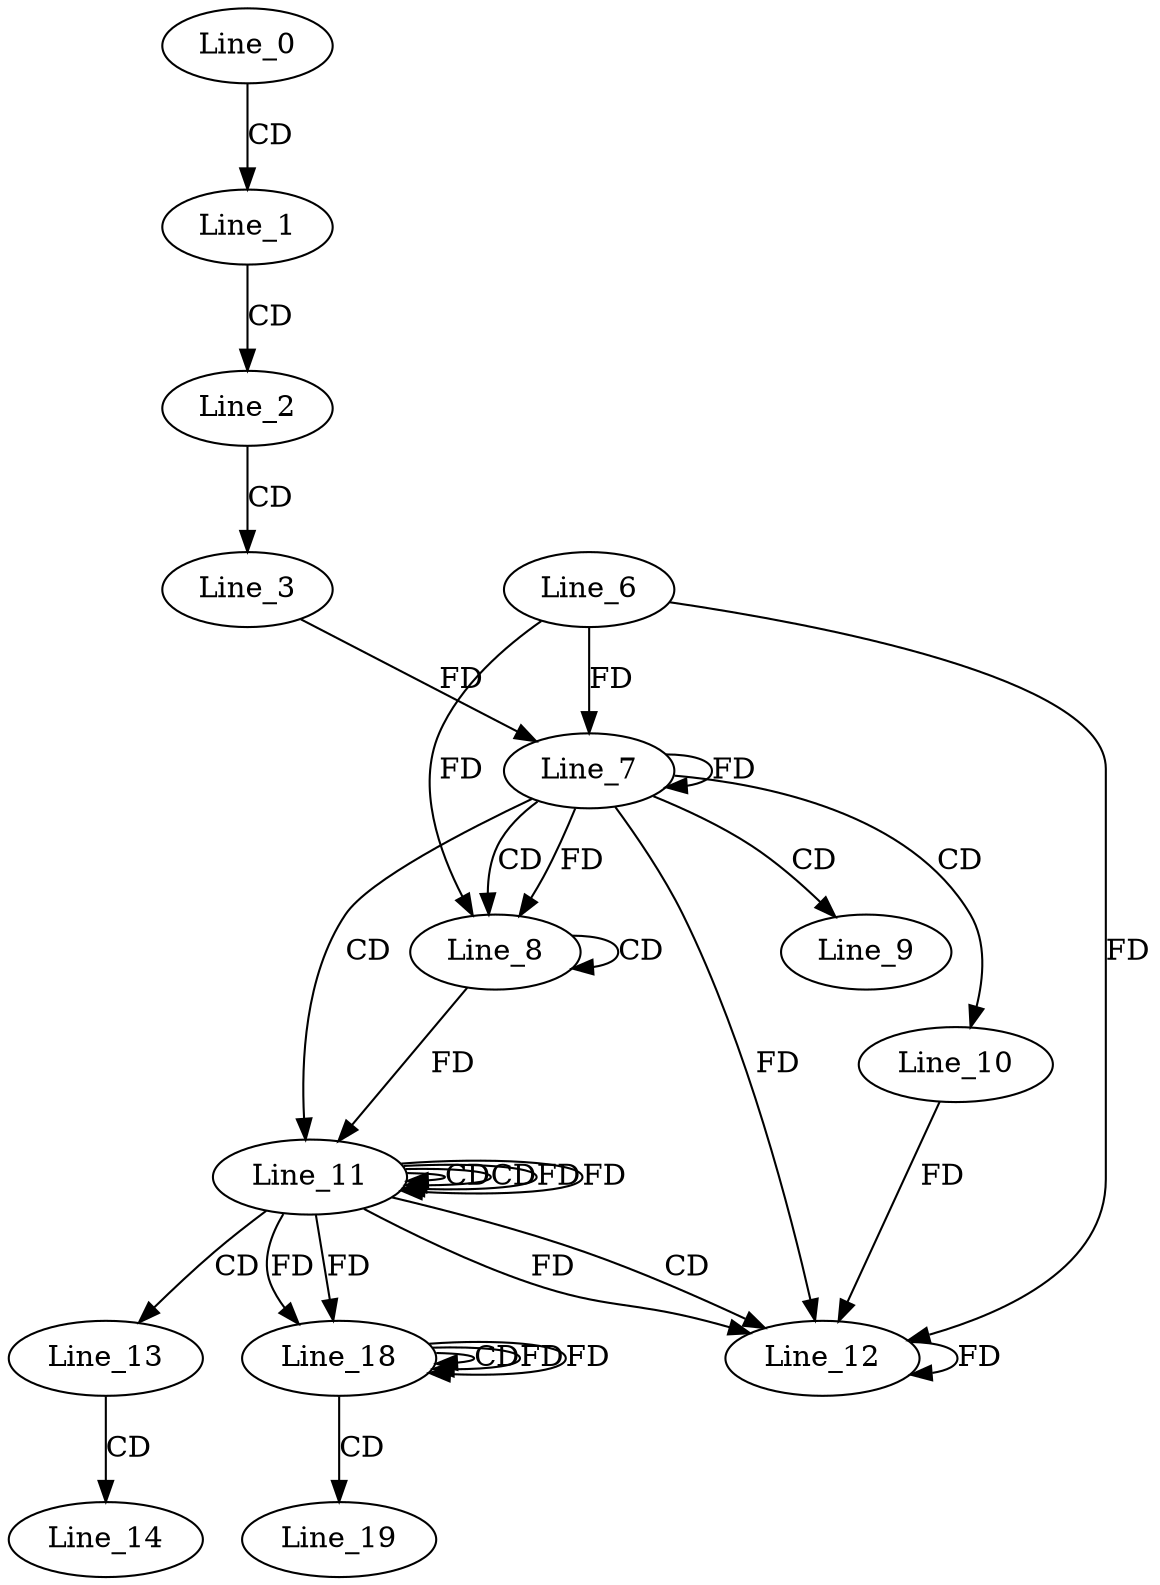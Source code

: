 digraph G {
  Line_0;
  Line_1;
  Line_2;
  Line_3;
  Line_7;
  Line_6;
  Line_7;
  Line_7;
  Line_8;
  Line_8;
  Line_9;
  Line_10;
  Line_11;
  Line_11;
  Line_11;
  Line_12;
  Line_12;
  Line_12;
  Line_13;
  Line_14;
  Line_18;
  Line_18;
  Line_18;
  Line_19;
  Line_0 -> Line_1 [ label="CD" ];
  Line_1 -> Line_2 [ label="CD" ];
  Line_2 -> Line_3 [ label="CD" ];
  Line_7 -> Line_7 [ label="FD" ];
  Line_6 -> Line_7 [ label="FD" ];
  Line_3 -> Line_7 [ label="FD" ];
  Line_7 -> Line_8 [ label="CD" ];
  Line_8 -> Line_8 [ label="CD" ];
  Line_7 -> Line_8 [ label="FD" ];
  Line_6 -> Line_8 [ label="FD" ];
  Line_7 -> Line_9 [ label="CD" ];
  Line_7 -> Line_10 [ label="CD" ];
  Line_7 -> Line_11 [ label="CD" ];
  Line_11 -> Line_11 [ label="CD" ];
  Line_8 -> Line_11 [ label="FD" ];
  Line_11 -> Line_11 [ label="CD" ];
  Line_11 -> Line_11 [ label="FD" ];
  Line_11 -> Line_12 [ label="CD" ];
  Line_12 -> Line_12 [ label="FD" ];
  Line_10 -> Line_12 [ label="FD" ];
  Line_7 -> Line_12 [ label="FD" ];
  Line_6 -> Line_12 [ label="FD" ];
  Line_11 -> Line_12 [ label="FD" ];
  Line_11 -> Line_13 [ label="CD" ];
  Line_13 -> Line_14 [ label="CD" ];
  Line_11 -> Line_18 [ label="FD" ];
  Line_18 -> Line_18 [ label="CD" ];
  Line_18 -> Line_18 [ label="FD" ];
  Line_11 -> Line_18 [ label="FD" ];
  Line_18 -> Line_19 [ label="CD" ];
  Line_11 -> Line_11 [ label="FD" ];
  Line_18 -> Line_18 [ label="FD" ];
}
